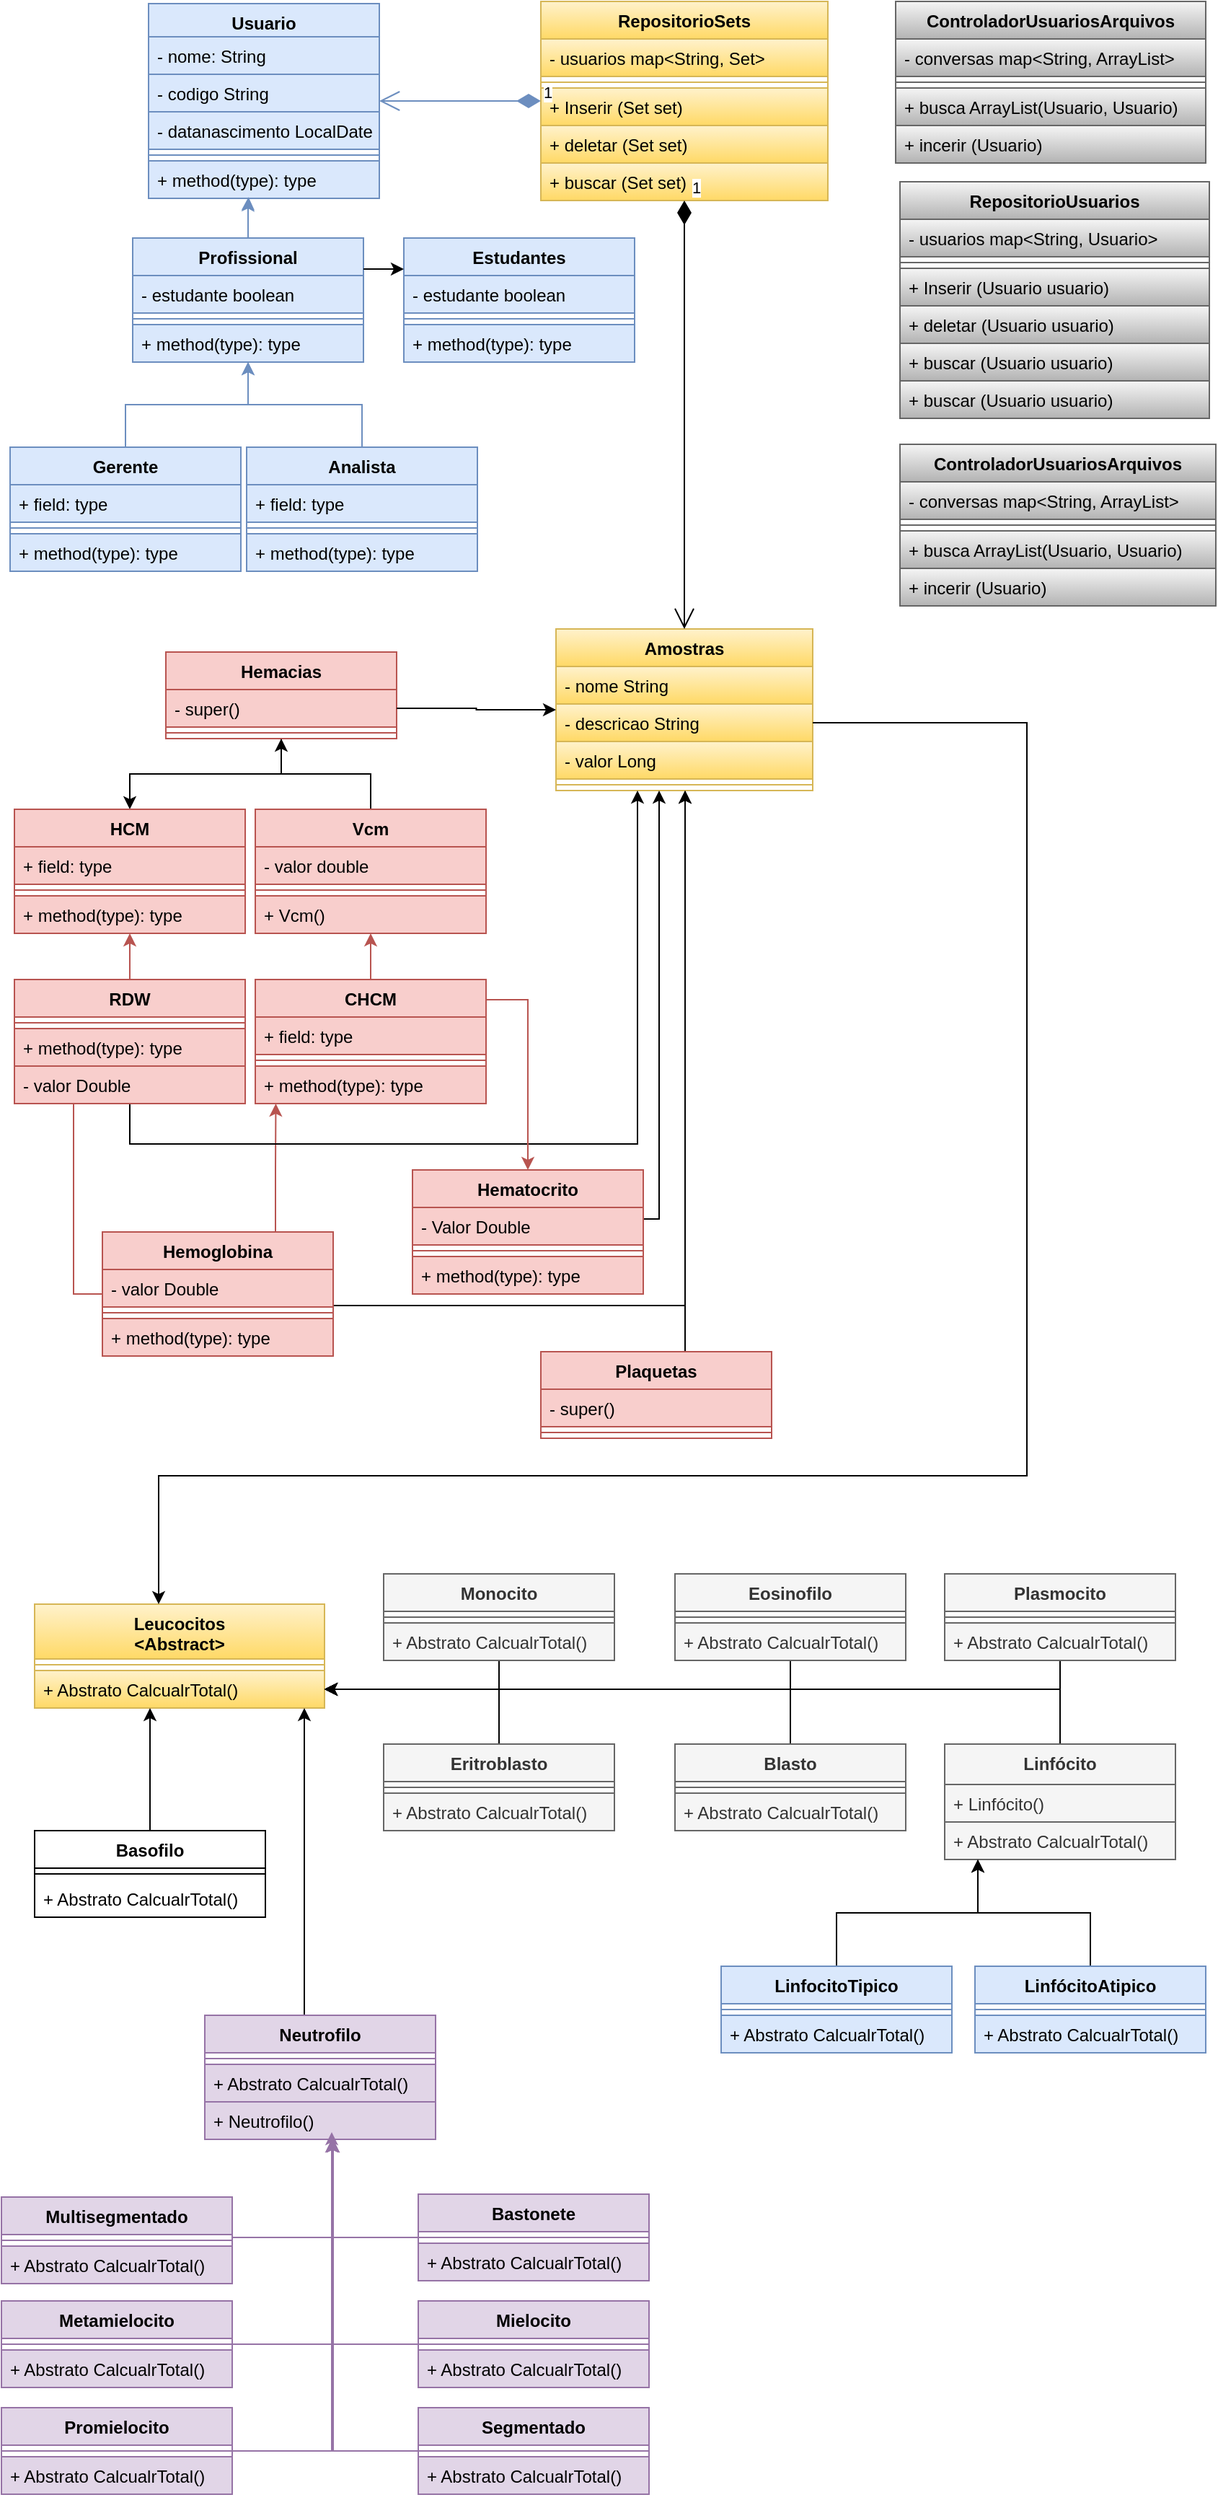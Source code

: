 <mxfile version="17.4.5" type="device"><diagram name="Page-1" id="c4acf3e9-155e-7222-9cf6-157b1a14988f"><mxGraphModel dx="1953" dy="616" grid="0" gridSize="10" guides="1" tooltips="1" connect="1" arrows="1" fold="1" page="1" pageScale="1" pageWidth="850" pageHeight="1100" background="none" math="0" shadow="0"><root><mxCell id="0"/><mxCell id="1" parent="0"/><mxCell id="GIiCDXgsUAsSO3MfC4Dt-1" value="Usuario" style="swimlane;fontStyle=1;align=center;verticalAlign=top;childLayout=stackLayout;horizontal=1;startSize=23;horizontalStack=0;resizeParent=1;resizeParentMax=0;resizeLast=0;collapsible=1;marginBottom=0;fillColor=#dae8fc;strokeColor=#6c8ebf;" parent="1" vertex="1"><mxGeometry x="-743" y="13.5" width="160" height="135" as="geometry"><mxRectangle x="50" y="507" width="80" height="26" as="alternateBounds"/></mxGeometry></mxCell><mxCell id="GIiCDXgsUAsSO3MfC4Dt-2" value="- nome: String" style="text;align=left;verticalAlign=top;spacingLeft=4;spacingRight=4;overflow=hidden;rotatable=0;points=[[0,0.5],[1,0.5]];portConstraint=eastwest;fillColor=#dae8fc;shadow=0;strokeColor=#6c8ebf;" parent="GIiCDXgsUAsSO3MfC4Dt-1" vertex="1"><mxGeometry y="23" width="160" height="26" as="geometry"/></mxCell><mxCell id="GIiCDXgsUAsSO3MfC4Dt-6" value="- codigo String" style="text;strokeColor=#6c8ebf;fillColor=#dae8fc;align=left;verticalAlign=top;spacingLeft=4;spacingRight=4;overflow=hidden;rotatable=0;points=[[0,0.5],[1,0.5]];portConstraint=eastwest;" parent="GIiCDXgsUAsSO3MfC4Dt-1" vertex="1"><mxGeometry y="49" width="160" height="26" as="geometry"/></mxCell><mxCell id="GIiCDXgsUAsSO3MfC4Dt-7" value="- datanascimento LocalDate" style="text;strokeColor=#6c8ebf;fillColor=#dae8fc;align=left;verticalAlign=top;spacingLeft=4;spacingRight=4;overflow=hidden;rotatable=0;points=[[0,0.5],[1,0.5]];portConstraint=eastwest;" parent="GIiCDXgsUAsSO3MfC4Dt-1" vertex="1"><mxGeometry y="75" width="160" height="26" as="geometry"/></mxCell><mxCell id="GIiCDXgsUAsSO3MfC4Dt-3" value="" style="line;strokeWidth=1;fillColor=#dae8fc;align=left;verticalAlign=middle;spacingTop=-1;spacingLeft=3;spacingRight=3;rotatable=0;labelPosition=right;points=[];portConstraint=eastwest;strokeColor=#6c8ebf;" parent="GIiCDXgsUAsSO3MfC4Dt-1" vertex="1"><mxGeometry y="101" width="160" height="8" as="geometry"/></mxCell><mxCell id="GIiCDXgsUAsSO3MfC4Dt-4" value="+ method(type): type" style="text;strokeColor=#6c8ebf;fillColor=#dae8fc;align=left;verticalAlign=top;spacingLeft=4;spacingRight=4;overflow=hidden;rotatable=0;points=[[0,0.5],[1,0.5]];portConstraint=eastwest;" parent="GIiCDXgsUAsSO3MfC4Dt-1" vertex="1"><mxGeometry y="109" width="160" height="26" as="geometry"/></mxCell><mxCell id="GIiCDXgsUAsSO3MfC4Dt-22" style="edgeStyle=orthogonalEdgeStyle;rounded=0;orthogonalLoop=1;jettySize=auto;html=1;entryX=0.433;entryY=1.004;entryDx=0;entryDy=0;entryPerimeter=0;startArrow=none;fillColor=#dae8fc;strokeColor=#6c8ebf;" parent="1" source="GIiCDXgsUAsSO3MfC4Dt-17" target="GIiCDXgsUAsSO3MfC4Dt-4" edge="1"><mxGeometry relative="1" as="geometry"/></mxCell><mxCell id="GIiCDXgsUAsSO3MfC4Dt-12" value="Estudantes" style="swimlane;fontStyle=1;align=center;verticalAlign=top;childLayout=stackLayout;horizontal=1;startSize=26;horizontalStack=0;resizeParent=1;resizeParentMax=0;resizeLast=0;collapsible=1;marginBottom=0;shadow=0;fillColor=#dae8fc;strokeColor=#6c8ebf;" parent="1" vertex="1"><mxGeometry x="-566" y="176" width="160" height="86" as="geometry"/></mxCell><mxCell id="GIiCDXgsUAsSO3MfC4Dt-13" value="- estudante boolean" style="text;strokeColor=#6c8ebf;fillColor=#dae8fc;align=left;verticalAlign=top;spacingLeft=4;spacingRight=4;overflow=hidden;rotatable=0;points=[[0,0.5],[1,0.5]];portConstraint=eastwest;shadow=0;" parent="GIiCDXgsUAsSO3MfC4Dt-12" vertex="1"><mxGeometry y="26" width="160" height="26" as="geometry"/></mxCell><mxCell id="GIiCDXgsUAsSO3MfC4Dt-14" value="" style="line;strokeWidth=1;fillColor=#dae8fc;align=left;verticalAlign=middle;spacingTop=-1;spacingLeft=3;spacingRight=3;rotatable=0;labelPosition=right;points=[];portConstraint=eastwest;shadow=0;strokeColor=#6c8ebf;" parent="GIiCDXgsUAsSO3MfC4Dt-12" vertex="1"><mxGeometry y="52" width="160" height="8" as="geometry"/></mxCell><mxCell id="GIiCDXgsUAsSO3MfC4Dt-15" value="+ method(type): type" style="text;strokeColor=#6c8ebf;fillColor=#dae8fc;align=left;verticalAlign=top;spacingLeft=4;spacingRight=4;overflow=hidden;rotatable=0;points=[[0,0.5],[1,0.5]];portConstraint=eastwest;shadow=0;" parent="GIiCDXgsUAsSO3MfC4Dt-12" vertex="1"><mxGeometry y="60" width="160" height="26" as="geometry"/></mxCell><mxCell id="GIiCDXgsUAsSO3MfC4Dt-21" style="edgeStyle=orthogonalEdgeStyle;rounded=0;orthogonalLoop=1;jettySize=auto;html=1;entryX=0.433;entryY=0.967;entryDx=0;entryDy=0;entryPerimeter=0;fillColor=#dae8fc;strokeColor=#6c8ebf;" parent="1" source="GIiCDXgsUAsSO3MfC4Dt-17" target="GIiCDXgsUAsSO3MfC4Dt-4" edge="1"><mxGeometry relative="1" as="geometry"/></mxCell><mxCell id="GIiCDXgsUAsSO3MfC4Dt-23" value="Amostras&#10;" style="swimlane;fontStyle=1;align=center;verticalAlign=top;childLayout=stackLayout;horizontal=1;startSize=26;horizontalStack=0;resizeParent=1;resizeParentMax=0;resizeLast=0;collapsible=1;marginBottom=0;shadow=0;fillColor=#fff2cc;gradientColor=#ffd966;strokeColor=#d6b656;" parent="1" vertex="1"><mxGeometry x="-460.5" y="447" width="178" height="112" as="geometry"/></mxCell><mxCell id="GIiCDXgsUAsSO3MfC4Dt-24" value="- nome String&#10;" style="text;strokeColor=#d6b656;fillColor=#fff2cc;align=left;verticalAlign=top;spacingLeft=4;spacingRight=4;overflow=hidden;rotatable=0;points=[[0,0.5],[1,0.5]];portConstraint=eastwest;shadow=0;gradientColor=#ffd966;" parent="GIiCDXgsUAsSO3MfC4Dt-23" vertex="1"><mxGeometry y="26" width="178" height="26" as="geometry"/></mxCell><mxCell id="GIiCDXgsUAsSO3MfC4Dt-28" value="- descricao String&#10;" style="text;strokeColor=#d6b656;fillColor=#fff2cc;align=left;verticalAlign=top;spacingLeft=4;spacingRight=4;overflow=hidden;rotatable=0;points=[[0,0.5],[1,0.5]];portConstraint=eastwest;shadow=0;gradientColor=#ffd966;" parent="GIiCDXgsUAsSO3MfC4Dt-23" vertex="1"><mxGeometry y="52" width="178" height="26" as="geometry"/></mxCell><mxCell id="GIiCDXgsUAsSO3MfC4Dt-27" value="- valor Long&#10;" style="text;strokeColor=#d6b656;fillColor=#fff2cc;align=left;verticalAlign=top;spacingLeft=4;spacingRight=4;overflow=hidden;rotatable=0;points=[[0,0.5],[1,0.5]];portConstraint=eastwest;shadow=0;gradientColor=#ffd966;" parent="GIiCDXgsUAsSO3MfC4Dt-23" vertex="1"><mxGeometry y="78" width="178" height="26" as="geometry"/></mxCell><mxCell id="GIiCDXgsUAsSO3MfC4Dt-25" value="" style="line;strokeWidth=1;fillColor=#fff2cc;align=left;verticalAlign=middle;spacingTop=-1;spacingLeft=3;spacingRight=3;rotatable=0;labelPosition=right;points=[];portConstraint=eastwest;shadow=0;gradientColor=#ffd966;strokeColor=#d6b656;" parent="GIiCDXgsUAsSO3MfC4Dt-23" vertex="1"><mxGeometry y="104" width="178" height="8" as="geometry"/></mxCell><mxCell id="GIiCDXgsUAsSO3MfC4Dt-99" style="edgeStyle=orthogonalEdgeStyle;rounded=0;orthogonalLoop=1;jettySize=auto;html=1;" parent="1" source="GIiCDXgsUAsSO3MfC4Dt-29" target="GIiCDXgsUAsSO3MfC4Dt-23" edge="1"><mxGeometry relative="1" as="geometry"><Array as="points"><mxPoint x="-371" y="752"/><mxPoint x="-371" y="752"/></Array></mxGeometry></mxCell><mxCell id="GIiCDXgsUAsSO3MfC4Dt-29" value="Plaquetas" style="swimlane;fontStyle=1;align=center;verticalAlign=top;childLayout=stackLayout;horizontal=1;startSize=26;horizontalStack=0;resizeParent=1;resizeParentMax=0;resizeLast=0;collapsible=1;marginBottom=0;shadow=0;fillColor=#f8cecc;strokeColor=#b85450;" parent="1" vertex="1"><mxGeometry x="-471" y="948" width="160" height="60" as="geometry"/></mxCell><mxCell id="GIiCDXgsUAsSO3MfC4Dt-30" value="- super()" style="text;strokeColor=#b85450;fillColor=#f8cecc;align=left;verticalAlign=top;spacingLeft=4;spacingRight=4;overflow=hidden;rotatable=0;points=[[0,0.5],[1,0.5]];portConstraint=eastwest;shadow=0;" parent="GIiCDXgsUAsSO3MfC4Dt-29" vertex="1"><mxGeometry y="26" width="160" height="26" as="geometry"/></mxCell><mxCell id="GIiCDXgsUAsSO3MfC4Dt-31" value="" style="line;strokeWidth=1;fillColor=#f8cecc;align=left;verticalAlign=middle;spacingTop=-1;spacingLeft=3;spacingRight=3;rotatable=0;labelPosition=right;points=[];portConstraint=eastwest;shadow=0;strokeColor=#b85450;" parent="GIiCDXgsUAsSO3MfC4Dt-29" vertex="1"><mxGeometry y="52" width="160" height="8" as="geometry"/></mxCell><mxCell id="GIiCDXgsUAsSO3MfC4Dt-34" value="Leucocitos&#10;&lt;Abstract&gt;" style="swimlane;fontStyle=1;align=center;verticalAlign=top;childLayout=stackLayout;horizontal=1;startSize=38;horizontalStack=0;resizeParent=1;resizeParentMax=0;resizeLast=0;collapsible=1;marginBottom=0;shadow=0;fillColor=#fff2cc;gradientColor=#ffd966;strokeColor=#d6b656;" parent="1" vertex="1"><mxGeometry x="-822" y="1123" width="201" height="72" as="geometry"/></mxCell><mxCell id="GIiCDXgsUAsSO3MfC4Dt-36" value="" style="line;strokeWidth=1;fillColor=#fff2cc;align=left;verticalAlign=middle;spacingTop=-1;spacingLeft=3;spacingRight=3;rotatable=0;labelPosition=right;points=[];portConstraint=eastwest;shadow=0;gradientColor=#ffd966;strokeColor=#d6b656;" parent="GIiCDXgsUAsSO3MfC4Dt-34" vertex="1"><mxGeometry y="38" width="201" height="8" as="geometry"/></mxCell><mxCell id="GIiCDXgsUAsSO3MfC4Dt-37" value="+ Abstrato CalcualrTotal()" style="text;strokeColor=#d6b656;fillColor=#fff2cc;align=left;verticalAlign=top;spacingLeft=4;spacingRight=4;overflow=hidden;rotatable=0;points=[[0,0.5],[1,0.5]];portConstraint=eastwest;shadow=0;gradientColor=#ffd966;" parent="GIiCDXgsUAsSO3MfC4Dt-34" vertex="1"><mxGeometry y="46" width="201" height="26" as="geometry"/></mxCell><mxCell id="x9St0EuGBLBd9zhGTbwU-5" style="edgeStyle=orthogonalEdgeStyle;rounded=0;orthogonalLoop=1;jettySize=auto;html=1;" edge="1" parent="1" source="GIiCDXgsUAsSO3MfC4Dt-40" target="wb7fAY1XNCPEgNLphyo4-82"><mxGeometry relative="1" as="geometry"/></mxCell><mxCell id="GIiCDXgsUAsSO3MfC4Dt-40" value="Hemacias" style="swimlane;fontStyle=1;align=center;verticalAlign=top;childLayout=stackLayout;horizontal=1;startSize=26;horizontalStack=0;resizeParent=1;resizeParentMax=0;resizeLast=0;collapsible=1;marginBottom=0;shadow=0;fillColor=#f8cecc;strokeColor=#b85450;" parent="1" vertex="1"><mxGeometry x="-731" y="463" width="160" height="60" as="geometry"/></mxCell><mxCell id="GIiCDXgsUAsSO3MfC4Dt-41" value="- super()" style="text;strokeColor=#b85450;fillColor=#f8cecc;align=left;verticalAlign=top;spacingLeft=4;spacingRight=4;overflow=hidden;rotatable=0;points=[[0,0.5],[1,0.5]];portConstraint=eastwest;shadow=0;" parent="GIiCDXgsUAsSO3MfC4Dt-40" vertex="1"><mxGeometry y="26" width="160" height="26" as="geometry"/></mxCell><mxCell id="GIiCDXgsUAsSO3MfC4Dt-42" value="" style="line;strokeWidth=1;fillColor=#f8cecc;align=left;verticalAlign=middle;spacingTop=-1;spacingLeft=3;spacingRight=3;rotatable=0;labelPosition=right;points=[];portConstraint=eastwest;shadow=0;strokeColor=#b85450;" parent="GIiCDXgsUAsSO3MfC4Dt-40" vertex="1"><mxGeometry y="52" width="160" height="8" as="geometry"/></mxCell><mxCell id="GIiCDXgsUAsSO3MfC4Dt-49" style="edgeStyle=orthogonalEdgeStyle;rounded=0;orthogonalLoop=1;jettySize=auto;html=1;" parent="1" source="GIiCDXgsUAsSO3MfC4Dt-45" target="GIiCDXgsUAsSO3MfC4Dt-37" edge="1"><mxGeometry relative="1" as="geometry"/></mxCell><mxCell id="GIiCDXgsUAsSO3MfC4Dt-45" value="Eosinofilo" style="swimlane;fontStyle=1;align=center;verticalAlign=top;childLayout=stackLayout;horizontal=1;startSize=26;horizontalStack=0;resizeParent=1;resizeParentMax=0;resizeLast=0;collapsible=1;marginBottom=0;shadow=0;fillColor=#f5f5f5;strokeColor=#666666;fontColor=#333333;" parent="1" vertex="1"><mxGeometry x="-378" y="1102" width="160" height="60" as="geometry"/></mxCell><mxCell id="GIiCDXgsUAsSO3MfC4Dt-47" value="" style="line;strokeWidth=1;fillColor=#f5f5f5;align=left;verticalAlign=middle;spacingTop=-1;spacingLeft=3;spacingRight=3;rotatable=0;labelPosition=right;points=[];portConstraint=eastwest;shadow=0;strokeColor=#666666;fontColor=#333333;" parent="GIiCDXgsUAsSO3MfC4Dt-45" vertex="1"><mxGeometry y="26" width="160" height="8" as="geometry"/></mxCell><mxCell id="GIiCDXgsUAsSO3MfC4Dt-48" value="+ Abstrato CalcualrTotal()" style="text;strokeColor=#666666;fillColor=#f5f5f5;align=left;verticalAlign=top;spacingLeft=4;spacingRight=4;overflow=hidden;rotatable=0;points=[[0,0.5],[1,0.5]];portConstraint=eastwest;shadow=0;fontColor=#333333;" parent="GIiCDXgsUAsSO3MfC4Dt-45" vertex="1"><mxGeometry y="34" width="160" height="26" as="geometry"/></mxCell><mxCell id="GIiCDXgsUAsSO3MfC4Dt-54" style="edgeStyle=orthogonalEdgeStyle;rounded=0;orthogonalLoop=1;jettySize=auto;html=1;" parent="1" source="GIiCDXgsUAsSO3MfC4Dt-50" target="GIiCDXgsUAsSO3MfC4Dt-37" edge="1"><mxGeometry relative="1" as="geometry"/></mxCell><mxCell id="GIiCDXgsUAsSO3MfC4Dt-50" value="Plasmocito" style="swimlane;fontStyle=1;align=center;verticalAlign=top;childLayout=stackLayout;horizontal=1;startSize=26;horizontalStack=0;resizeParent=1;resizeParentMax=0;resizeLast=0;collapsible=1;marginBottom=0;shadow=0;fillColor=#f5f5f5;strokeColor=#666666;fontColor=#333333;" parent="1" vertex="1"><mxGeometry x="-191" y="1102" width="160" height="60" as="geometry"/></mxCell><mxCell id="GIiCDXgsUAsSO3MfC4Dt-51" value="" style="line;strokeWidth=1;fillColor=#f5f5f5;align=left;verticalAlign=middle;spacingTop=-1;spacingLeft=3;spacingRight=3;rotatable=0;labelPosition=right;points=[];portConstraint=eastwest;shadow=0;strokeColor=#666666;fontColor=#333333;" parent="GIiCDXgsUAsSO3MfC4Dt-50" vertex="1"><mxGeometry y="26" width="160" height="8" as="geometry"/></mxCell><mxCell id="GIiCDXgsUAsSO3MfC4Dt-52" value="+ Abstrato CalcualrTotal()" style="text;strokeColor=#666666;fillColor=#f5f5f5;align=left;verticalAlign=top;spacingLeft=4;spacingRight=4;overflow=hidden;rotatable=0;points=[[0,0.5],[1,0.5]];portConstraint=eastwest;shadow=0;fontColor=#333333;" parent="GIiCDXgsUAsSO3MfC4Dt-50" vertex="1"><mxGeometry y="34" width="160" height="26" as="geometry"/></mxCell><mxCell id="GIiCDXgsUAsSO3MfC4Dt-103" style="edgeStyle=orthogonalEdgeStyle;rounded=0;orthogonalLoop=1;jettySize=auto;html=1;entryX=1;entryY=0.5;entryDx=0;entryDy=0;" parent="1" source="GIiCDXgsUAsSO3MfC4Dt-55" target="GIiCDXgsUAsSO3MfC4Dt-37" edge="1"><mxGeometry relative="1" as="geometry"/></mxCell><mxCell id="GIiCDXgsUAsSO3MfC4Dt-55" value="Eritroblasto" style="swimlane;fontStyle=1;align=center;verticalAlign=top;childLayout=stackLayout;horizontal=1;startSize=26;horizontalStack=0;resizeParent=1;resizeParentMax=0;resizeLast=0;collapsible=1;marginBottom=0;shadow=0;fillColor=#f5f5f5;strokeColor=#666666;fontColor=#333333;" parent="1" vertex="1"><mxGeometry x="-580" y="1220" width="160" height="60" as="geometry"/></mxCell><mxCell id="GIiCDXgsUAsSO3MfC4Dt-56" value="" style="line;strokeWidth=1;fillColor=#f5f5f5;align=left;verticalAlign=middle;spacingTop=-1;spacingLeft=3;spacingRight=3;rotatable=0;labelPosition=right;points=[];portConstraint=eastwest;shadow=0;strokeColor=#666666;fontColor=#333333;" parent="GIiCDXgsUAsSO3MfC4Dt-55" vertex="1"><mxGeometry y="26" width="160" height="8" as="geometry"/></mxCell><mxCell id="GIiCDXgsUAsSO3MfC4Dt-57" value="+ Abstrato CalcualrTotal()" style="text;strokeColor=#666666;fillColor=#f5f5f5;align=left;verticalAlign=top;spacingLeft=4;spacingRight=4;overflow=hidden;rotatable=0;points=[[0,0.5],[1,0.5]];portConstraint=eastwest;shadow=0;fontColor=#333333;" parent="GIiCDXgsUAsSO3MfC4Dt-55" vertex="1"><mxGeometry y="34" width="160" height="26" as="geometry"/></mxCell><mxCell id="GIiCDXgsUAsSO3MfC4Dt-106" style="edgeStyle=orthogonalEdgeStyle;rounded=0;orthogonalLoop=1;jettySize=auto;html=1;" parent="1" source="GIiCDXgsUAsSO3MfC4Dt-59" target="GIiCDXgsUAsSO3MfC4Dt-34" edge="1"><mxGeometry relative="1" as="geometry"><Array as="points"><mxPoint x="-742" y="1262"/><mxPoint x="-742" y="1262"/></Array></mxGeometry></mxCell><mxCell id="GIiCDXgsUAsSO3MfC4Dt-59" value="Basofilo" style="swimlane;fontStyle=1;align=center;verticalAlign=top;childLayout=stackLayout;horizontal=1;startSize=26;horizontalStack=0;resizeParent=1;resizeParentMax=0;resizeLast=0;collapsible=1;marginBottom=0;shadow=0;fillColor=none;" parent="1" vertex="1"><mxGeometry x="-822" y="1280" width="160" height="60" as="geometry"/></mxCell><mxCell id="GIiCDXgsUAsSO3MfC4Dt-60" value="" style="line;strokeWidth=1;fillColor=none;align=left;verticalAlign=middle;spacingTop=-1;spacingLeft=3;spacingRight=3;rotatable=0;labelPosition=right;points=[];portConstraint=eastwest;shadow=0;" parent="GIiCDXgsUAsSO3MfC4Dt-59" vertex="1"><mxGeometry y="26" width="160" height="8" as="geometry"/></mxCell><mxCell id="GIiCDXgsUAsSO3MfC4Dt-61" value="+ Abstrato CalcualrTotal()" style="text;strokeColor=none;fillColor=none;align=left;verticalAlign=top;spacingLeft=4;spacingRight=4;overflow=hidden;rotatable=0;points=[[0,0.5],[1,0.5]];portConstraint=eastwest;shadow=0;" parent="GIiCDXgsUAsSO3MfC4Dt-59" vertex="1"><mxGeometry y="34" width="160" height="26" as="geometry"/></mxCell><mxCell id="GIiCDXgsUAsSO3MfC4Dt-66" style="edgeStyle=orthogonalEdgeStyle;rounded=0;orthogonalLoop=1;jettySize=auto;html=1;" parent="1" source="GIiCDXgsUAsSO3MfC4Dt-63" target="GIiCDXgsUAsSO3MfC4Dt-37" edge="1"><mxGeometry relative="1" as="geometry"/></mxCell><mxCell id="GIiCDXgsUAsSO3MfC4Dt-63" value="Monocito" style="swimlane;fontStyle=1;align=center;verticalAlign=top;childLayout=stackLayout;horizontal=1;startSize=26;horizontalStack=0;resizeParent=1;resizeParentMax=0;resizeLast=0;collapsible=1;marginBottom=0;shadow=0;fillColor=#f5f5f5;strokeColor=#666666;fontColor=#333333;" parent="1" vertex="1"><mxGeometry x="-580" y="1102" width="160" height="60" as="geometry"/></mxCell><mxCell id="GIiCDXgsUAsSO3MfC4Dt-64" value="" style="line;strokeWidth=1;fillColor=#f5f5f5;align=left;verticalAlign=middle;spacingTop=-1;spacingLeft=3;spacingRight=3;rotatable=0;labelPosition=right;points=[];portConstraint=eastwest;shadow=0;strokeColor=#666666;fontColor=#333333;" parent="GIiCDXgsUAsSO3MfC4Dt-63" vertex="1"><mxGeometry y="26" width="160" height="8" as="geometry"/></mxCell><mxCell id="GIiCDXgsUAsSO3MfC4Dt-65" value="+ Abstrato CalcualrTotal()" style="text;strokeColor=#666666;fillColor=#f5f5f5;align=left;verticalAlign=top;spacingLeft=4;spacingRight=4;overflow=hidden;rotatable=0;points=[[0,0.5],[1,0.5]];portConstraint=eastwest;shadow=0;fontColor=#333333;" parent="GIiCDXgsUAsSO3MfC4Dt-63" vertex="1"><mxGeometry y="34" width="160" height="26" as="geometry"/></mxCell><mxCell id="GIiCDXgsUAsSO3MfC4Dt-70" style="edgeStyle=orthogonalEdgeStyle;rounded=0;orthogonalLoop=1;jettySize=auto;html=1;" parent="1" source="GIiCDXgsUAsSO3MfC4Dt-67" target="GIiCDXgsUAsSO3MfC4Dt-37" edge="1"><mxGeometry relative="1" as="geometry"/></mxCell><mxCell id="GIiCDXgsUAsSO3MfC4Dt-67" value="Linfócito" style="swimlane;fontStyle=1;align=center;verticalAlign=top;childLayout=stackLayout;horizontal=1;startSize=28;horizontalStack=0;resizeParent=1;resizeParentMax=0;resizeLast=0;collapsible=1;marginBottom=0;shadow=0;fillColor=#f5f5f5;strokeColor=#666666;fontColor=#333333;" parent="1" vertex="1"><mxGeometry x="-191" y="1220" width="160" height="80" as="geometry"/></mxCell><mxCell id="wb7fAY1XNCPEgNLphyo4-35" value="+ Linfócito()" style="text;strokeColor=#666666;fillColor=#f5f5f5;align=left;verticalAlign=top;spacingLeft=4;spacingRight=4;overflow=hidden;rotatable=0;points=[[0,0.5],[1,0.5]];portConstraint=eastwest;shadow=0;fontColor=#333333;" parent="GIiCDXgsUAsSO3MfC4Dt-67" vertex="1"><mxGeometry y="28" width="160" height="26" as="geometry"/></mxCell><mxCell id="GIiCDXgsUAsSO3MfC4Dt-69" value="+ Abstrato CalcualrTotal()" style="text;strokeColor=#666666;fillColor=#f5f5f5;align=left;verticalAlign=top;spacingLeft=4;spacingRight=4;overflow=hidden;rotatable=0;points=[[0,0.5],[1,0.5]];portConstraint=eastwest;shadow=0;fontColor=#333333;" parent="GIiCDXgsUAsSO3MfC4Dt-67" vertex="1"><mxGeometry y="54" width="160" height="26" as="geometry"/></mxCell><mxCell id="GIiCDXgsUAsSO3MfC4Dt-105" style="edgeStyle=orthogonalEdgeStyle;rounded=0;orthogonalLoop=1;jettySize=auto;html=1;" parent="1" source="GIiCDXgsUAsSO3MfC4Dt-71" target="GIiCDXgsUAsSO3MfC4Dt-34" edge="1"><mxGeometry relative="1" as="geometry"><Array as="points"><mxPoint x="-635" y="1305"/><mxPoint x="-635" y="1305"/></Array></mxGeometry></mxCell><mxCell id="GIiCDXgsUAsSO3MfC4Dt-71" value="Neutrofilo" style="swimlane;fontStyle=1;align=center;verticalAlign=top;childLayout=stackLayout;horizontal=1;startSize=26;horizontalStack=0;resizeParent=1;resizeParentMax=0;resizeLast=0;collapsible=1;marginBottom=0;shadow=0;fillColor=#e1d5e7;strokeColor=#9673a6;" parent="1" vertex="1"><mxGeometry x="-704" y="1408" width="160" height="86" as="geometry"/></mxCell><mxCell id="GIiCDXgsUAsSO3MfC4Dt-72" value="" style="line;strokeWidth=1;fillColor=#e1d5e7;align=left;verticalAlign=middle;spacingTop=-1;spacingLeft=3;spacingRight=3;rotatable=0;labelPosition=right;points=[];portConstraint=eastwest;shadow=0;strokeColor=#9673a6;" parent="GIiCDXgsUAsSO3MfC4Dt-71" vertex="1"><mxGeometry y="26" width="160" height="8" as="geometry"/></mxCell><mxCell id="GIiCDXgsUAsSO3MfC4Dt-73" value="+ Abstrato CalcualrTotal()" style="text;strokeColor=#9673a6;fillColor=#e1d5e7;align=left;verticalAlign=top;spacingLeft=4;spacingRight=4;overflow=hidden;rotatable=0;points=[[0,0.5],[1,0.5]];portConstraint=eastwest;shadow=0;" parent="GIiCDXgsUAsSO3MfC4Dt-71" vertex="1"><mxGeometry y="34" width="160" height="26" as="geometry"/></mxCell><mxCell id="wb7fAY1XNCPEgNLphyo4-52" value="+ Neutrofilo()" style="text;strokeColor=#9673a6;fillColor=#e1d5e7;align=left;verticalAlign=top;spacingLeft=4;spacingRight=4;overflow=hidden;rotatable=0;points=[[0,0.5],[1,0.5]];portConstraint=eastwest;shadow=0;" parent="GIiCDXgsUAsSO3MfC4Dt-71" vertex="1"><mxGeometry y="60" width="160" height="26" as="geometry"/></mxCell><mxCell id="GIiCDXgsUAsSO3MfC4Dt-78" style="edgeStyle=orthogonalEdgeStyle;rounded=0;orthogonalLoop=1;jettySize=auto;html=1;" parent="1" source="GIiCDXgsUAsSO3MfC4Dt-75" target="GIiCDXgsUAsSO3MfC4Dt-37" edge="1"><mxGeometry relative="1" as="geometry"/></mxCell><mxCell id="GIiCDXgsUAsSO3MfC4Dt-75" value="Blasto" style="swimlane;fontStyle=1;align=center;verticalAlign=top;childLayout=stackLayout;horizontal=1;startSize=26;horizontalStack=0;resizeParent=1;resizeParentMax=0;resizeLast=0;collapsible=1;marginBottom=0;shadow=0;fillColor=#f5f5f5;strokeColor=#666666;fontColor=#333333;" parent="1" vertex="1"><mxGeometry x="-378" y="1220" width="160" height="60" as="geometry"/></mxCell><mxCell id="GIiCDXgsUAsSO3MfC4Dt-76" value="" style="line;strokeWidth=1;fillColor=#f5f5f5;align=left;verticalAlign=middle;spacingTop=-1;spacingLeft=3;spacingRight=3;rotatable=0;labelPosition=right;points=[];portConstraint=eastwest;shadow=0;strokeColor=#666666;fontColor=#333333;" parent="GIiCDXgsUAsSO3MfC4Dt-75" vertex="1"><mxGeometry y="26" width="160" height="8" as="geometry"/></mxCell><mxCell id="GIiCDXgsUAsSO3MfC4Dt-77" value="+ Abstrato CalcualrTotal()" style="text;strokeColor=#666666;fillColor=#f5f5f5;align=left;verticalAlign=top;spacingLeft=4;spacingRight=4;overflow=hidden;rotatable=0;points=[[0,0.5],[1,0.5]];portConstraint=eastwest;shadow=0;fontColor=#333333;" parent="GIiCDXgsUAsSO3MfC4Dt-75" vertex="1"><mxGeometry y="34" width="160" height="26" as="geometry"/></mxCell><mxCell id="GIiCDXgsUAsSO3MfC4Dt-82" value="RepositorioUsuarios" style="swimlane;fontStyle=1;align=center;verticalAlign=top;childLayout=stackLayout;horizontal=1;startSize=26;horizontalStack=0;resizeParent=1;resizeParentMax=0;resizeLast=0;collapsible=1;marginBottom=0;shadow=0;fillColor=#f5f5f5;gradientColor=#b3b3b3;strokeColor=#666666;" parent="1" vertex="1"><mxGeometry x="-222" y="137" width="214.5" height="164" as="geometry"/></mxCell><mxCell id="GIiCDXgsUAsSO3MfC4Dt-83" value="- usuarios map&lt;String, Usuario&gt;" style="text;strokeColor=#666666;fillColor=#f5f5f5;align=left;verticalAlign=top;spacingLeft=4;spacingRight=4;overflow=hidden;rotatable=0;points=[[0,0.5],[1,0.5]];portConstraint=eastwest;shadow=0;gradientColor=#b3b3b3;" parent="GIiCDXgsUAsSO3MfC4Dt-82" vertex="1"><mxGeometry y="26" width="214.5" height="26" as="geometry"/></mxCell><mxCell id="GIiCDXgsUAsSO3MfC4Dt-84" value="" style="line;strokeWidth=1;fillColor=#f5f5f5;align=left;verticalAlign=middle;spacingTop=-1;spacingLeft=3;spacingRight=3;rotatable=0;labelPosition=right;points=[];portConstraint=eastwest;shadow=0;gradientColor=#b3b3b3;strokeColor=#666666;" parent="GIiCDXgsUAsSO3MfC4Dt-82" vertex="1"><mxGeometry y="52" width="214.5" height="8" as="geometry"/></mxCell><mxCell id="GIiCDXgsUAsSO3MfC4Dt-85" value="+ Inserir (Usuario usuario)" style="text;strokeColor=#666666;fillColor=#f5f5f5;align=left;verticalAlign=top;spacingLeft=4;spacingRight=4;overflow=hidden;rotatable=0;points=[[0,0.5],[1,0.5]];portConstraint=eastwest;shadow=0;gradientColor=#b3b3b3;" parent="GIiCDXgsUAsSO3MfC4Dt-82" vertex="1"><mxGeometry y="60" width="214.5" height="26" as="geometry"/></mxCell><mxCell id="GIiCDXgsUAsSO3MfC4Dt-86" value="+ deletar (Usuario usuario)" style="text;strokeColor=#666666;fillColor=#f5f5f5;align=left;verticalAlign=top;spacingLeft=4;spacingRight=4;overflow=hidden;rotatable=0;points=[[0,0.5],[1,0.5]];portConstraint=eastwest;shadow=0;gradientColor=#b3b3b3;" parent="GIiCDXgsUAsSO3MfC4Dt-82" vertex="1"><mxGeometry y="86" width="214.5" height="26" as="geometry"/></mxCell><mxCell id="GIiCDXgsUAsSO3MfC4Dt-87" value="+ buscar (Usuario usuario)" style="text;strokeColor=#666666;fillColor=#f5f5f5;align=left;verticalAlign=top;spacingLeft=4;spacingRight=4;overflow=hidden;rotatable=0;points=[[0,0.5],[1,0.5]];portConstraint=eastwest;shadow=0;gradientColor=#b3b3b3;" parent="GIiCDXgsUAsSO3MfC4Dt-82" vertex="1"><mxGeometry y="112" width="214.5" height="26" as="geometry"/></mxCell><mxCell id="GIiCDXgsUAsSO3MfC4Dt-88" value="+ buscar (Usuario usuario)" style="text;strokeColor=#666666;fillColor=#f5f5f5;align=left;verticalAlign=top;spacingLeft=4;spacingRight=4;overflow=hidden;rotatable=0;points=[[0,0.5],[1,0.5]];portConstraint=eastwest;shadow=0;gradientColor=#b3b3b3;" parent="GIiCDXgsUAsSO3MfC4Dt-82" vertex="1"><mxGeometry y="138" width="214.5" height="26" as="geometry"/></mxCell><mxCell id="GIiCDXgsUAsSO3MfC4Dt-94" value="ControladorUsuariosArquivos&#10;" style="swimlane;fontStyle=1;align=center;verticalAlign=top;childLayout=stackLayout;horizontal=1;startSize=26;horizontalStack=0;resizeParent=1;resizeParentMax=0;resizeLast=0;collapsible=1;marginBottom=0;shadow=0;fillColor=#f5f5f5;gradientColor=#b3b3b3;strokeColor=#666666;" parent="1" vertex="1"><mxGeometry x="-222" y="319" width="219" height="112" as="geometry"/></mxCell><mxCell id="GIiCDXgsUAsSO3MfC4Dt-95" value="- conversas map&lt;String, ArrayList&gt;" style="text;strokeColor=#666666;fillColor=#f5f5f5;align=left;verticalAlign=top;spacingLeft=4;spacingRight=4;overflow=hidden;rotatable=0;points=[[0,0.5],[1,0.5]];portConstraint=eastwest;shadow=0;gradientColor=#b3b3b3;" parent="GIiCDXgsUAsSO3MfC4Dt-94" vertex="1"><mxGeometry y="26" width="219" height="26" as="geometry"/></mxCell><mxCell id="GIiCDXgsUAsSO3MfC4Dt-96" value="" style="line;strokeWidth=1;fillColor=#f5f5f5;align=left;verticalAlign=middle;spacingTop=-1;spacingLeft=3;spacingRight=3;rotatable=0;labelPosition=right;points=[];portConstraint=eastwest;shadow=0;gradientColor=#b3b3b3;strokeColor=#666666;" parent="GIiCDXgsUAsSO3MfC4Dt-94" vertex="1"><mxGeometry y="52" width="219" height="8" as="geometry"/></mxCell><mxCell id="GIiCDXgsUAsSO3MfC4Dt-97" value="+ busca ArrayList(Usuario, Usuario)" style="text;strokeColor=#666666;fillColor=#f5f5f5;align=left;verticalAlign=top;spacingLeft=4;spacingRight=4;overflow=hidden;rotatable=0;points=[[0,0.5],[1,0.5]];portConstraint=eastwest;shadow=0;gradientColor=#b3b3b3;" parent="GIiCDXgsUAsSO3MfC4Dt-94" vertex="1"><mxGeometry y="60" width="219" height="26" as="geometry"/></mxCell><mxCell id="GIiCDXgsUAsSO3MfC4Dt-107" value="+ incerir (Usuario)" style="text;strokeColor=#666666;fillColor=#f5f5f5;align=left;verticalAlign=top;spacingLeft=4;spacingRight=4;overflow=hidden;rotatable=0;points=[[0,0.5],[1,0.5]];portConstraint=eastwest;shadow=0;gradientColor=#b3b3b3;" parent="GIiCDXgsUAsSO3MfC4Dt-94" vertex="1"><mxGeometry y="86" width="219" height="26" as="geometry"/></mxCell><mxCell id="GIiCDXgsUAsSO3MfC4Dt-108" value="RepositorioSets" style="swimlane;fontStyle=1;align=center;verticalAlign=top;childLayout=stackLayout;horizontal=1;startSize=26;horizontalStack=0;resizeParent=1;resizeParentMax=0;resizeLast=0;collapsible=1;marginBottom=0;shadow=0;fillColor=#fff2cc;gradientColor=#ffd966;strokeColor=#d6b656;" parent="1" vertex="1"><mxGeometry x="-471" y="12" width="199" height="138" as="geometry"/></mxCell><mxCell id="GIiCDXgsUAsSO3MfC4Dt-109" value="- usuarios map&lt;String, Set&gt;" style="text;strokeColor=#d6b656;fillColor=#fff2cc;align=left;verticalAlign=top;spacingLeft=4;spacingRight=4;overflow=hidden;rotatable=0;points=[[0,0.5],[1,0.5]];portConstraint=eastwest;shadow=0;gradientColor=#ffd966;" parent="GIiCDXgsUAsSO3MfC4Dt-108" vertex="1"><mxGeometry y="26" width="199" height="26" as="geometry"/></mxCell><mxCell id="GIiCDXgsUAsSO3MfC4Dt-110" value="" style="line;strokeWidth=1;fillColor=#fff2cc;align=left;verticalAlign=middle;spacingTop=-1;spacingLeft=3;spacingRight=3;rotatable=0;labelPosition=right;points=[];portConstraint=eastwest;shadow=0;gradientColor=#ffd966;strokeColor=#d6b656;" parent="GIiCDXgsUAsSO3MfC4Dt-108" vertex="1"><mxGeometry y="52" width="199" height="8" as="geometry"/></mxCell><mxCell id="GIiCDXgsUAsSO3MfC4Dt-111" value="+ Inserir (Set set)" style="text;strokeColor=#d6b656;fillColor=#fff2cc;align=left;verticalAlign=top;spacingLeft=4;spacingRight=4;overflow=hidden;rotatable=0;points=[[0,0.5],[1,0.5]];portConstraint=eastwest;shadow=0;gradientColor=#ffd966;" parent="GIiCDXgsUAsSO3MfC4Dt-108" vertex="1"><mxGeometry y="60" width="199" height="26" as="geometry"/></mxCell><mxCell id="GIiCDXgsUAsSO3MfC4Dt-112" value="+ deletar (Set set)" style="text;strokeColor=#d6b656;fillColor=#fff2cc;align=left;verticalAlign=top;spacingLeft=4;spacingRight=4;overflow=hidden;rotatable=0;points=[[0,0.5],[1,0.5]];portConstraint=eastwest;shadow=0;gradientColor=#ffd966;" parent="GIiCDXgsUAsSO3MfC4Dt-108" vertex="1"><mxGeometry y="86" width="199" height="26" as="geometry"/></mxCell><mxCell id="GIiCDXgsUAsSO3MfC4Dt-113" value="+ buscar (Set set)" style="text;strokeColor=#d6b656;fillColor=#fff2cc;align=left;verticalAlign=top;spacingLeft=4;spacingRight=4;overflow=hidden;rotatable=0;points=[[0,0.5],[1,0.5]];portConstraint=eastwest;shadow=0;gradientColor=#ffd966;" parent="GIiCDXgsUAsSO3MfC4Dt-108" vertex="1"><mxGeometry y="112" width="199" height="26" as="geometry"/></mxCell><mxCell id="GIiCDXgsUAsSO3MfC4Dt-117" value="1" style="endArrow=open;html=1;endSize=12;startArrow=diamondThin;startSize=14;startFill=1;edgeStyle=orthogonalEdgeStyle;align=left;verticalAlign=bottom;rounded=0;fillColor=#dae8fc;strokeColor=#6c8ebf;" parent="1" source="GIiCDXgsUAsSO3MfC4Dt-108" target="GIiCDXgsUAsSO3MfC4Dt-1" edge="1"><mxGeometry x="-1" y="3" relative="1" as="geometry"><mxPoint x="-468" y="201" as="sourcePoint"/><mxPoint x="-95" y="367" as="targetPoint"/></mxGeometry></mxCell><mxCell id="GIiCDXgsUAsSO3MfC4Dt-119" value="ControladorUsuariosArquivos&#10;" style="swimlane;fontStyle=1;align=center;verticalAlign=top;childLayout=stackLayout;horizontal=1;startSize=26;horizontalStack=0;resizeParent=1;resizeParentMax=0;resizeLast=0;collapsible=1;marginBottom=0;shadow=0;fillColor=#f5f5f5;gradientColor=#b3b3b3;strokeColor=#666666;" parent="1" vertex="1"><mxGeometry x="-225" y="12" width="215" height="112" as="geometry"/></mxCell><mxCell id="GIiCDXgsUAsSO3MfC4Dt-120" value="- conversas map&lt;String, ArrayList&gt;" style="text;strokeColor=#666666;fillColor=#f5f5f5;align=left;verticalAlign=top;spacingLeft=4;spacingRight=4;overflow=hidden;rotatable=0;points=[[0,0.5],[1,0.5]];portConstraint=eastwest;shadow=0;gradientColor=#b3b3b3;" parent="GIiCDXgsUAsSO3MfC4Dt-119" vertex="1"><mxGeometry y="26" width="215" height="26" as="geometry"/></mxCell><mxCell id="GIiCDXgsUAsSO3MfC4Dt-121" value="" style="line;strokeWidth=1;fillColor=#f5f5f5;align=left;verticalAlign=middle;spacingTop=-1;spacingLeft=3;spacingRight=3;rotatable=0;labelPosition=right;points=[];portConstraint=eastwest;shadow=0;gradientColor=#b3b3b3;strokeColor=#666666;" parent="GIiCDXgsUAsSO3MfC4Dt-119" vertex="1"><mxGeometry y="52" width="215" height="8" as="geometry"/></mxCell><mxCell id="GIiCDXgsUAsSO3MfC4Dt-122" value="+ busca ArrayList(Usuario, Usuario)" style="text;strokeColor=#666666;fillColor=#f5f5f5;align=left;verticalAlign=top;spacingLeft=4;spacingRight=4;overflow=hidden;rotatable=0;points=[[0,0.5],[1,0.5]];portConstraint=eastwest;shadow=0;gradientColor=#b3b3b3;" parent="GIiCDXgsUAsSO3MfC4Dt-119" vertex="1"><mxGeometry y="60" width="215" height="26" as="geometry"/></mxCell><mxCell id="GIiCDXgsUAsSO3MfC4Dt-123" value="+ incerir (Usuario)" style="text;strokeColor=#666666;fillColor=#f5f5f5;align=left;verticalAlign=top;spacingLeft=4;spacingRight=4;overflow=hidden;rotatable=0;points=[[0,0.5],[1,0.5]];portConstraint=eastwest;shadow=0;gradientColor=#b3b3b3;" parent="GIiCDXgsUAsSO3MfC4Dt-119" vertex="1"><mxGeometry y="86" width="215" height="26" as="geometry"/></mxCell><mxCell id="GIiCDXgsUAsSO3MfC4Dt-127" value="1" style="endArrow=open;html=1;endSize=12;startArrow=diamondThin;startSize=14;startFill=1;edgeStyle=orthogonalEdgeStyle;align=left;verticalAlign=bottom;rounded=0;" parent="1" source="GIiCDXgsUAsSO3MfC4Dt-108" target="GIiCDXgsUAsSO3MfC4Dt-23" edge="1"><mxGeometry x="-1" y="3" relative="1" as="geometry"><mxPoint x="270" y="372" as="sourcePoint"/><mxPoint x="57" y="255" as="targetPoint"/></mxGeometry></mxCell><mxCell id="GIiCDXgsUAsSO3MfC4Dt-138" style="edgeStyle=orthogonalEdgeStyle;rounded=0;orthogonalLoop=1;jettySize=auto;html=1;fillColor=#dae8fc;strokeColor=#6c8ebf;" parent="1" source="GIiCDXgsUAsSO3MfC4Dt-130" target="GIiCDXgsUAsSO3MfC4Dt-17" edge="1"><mxGeometry relative="1" as="geometry"/></mxCell><mxCell id="GIiCDXgsUAsSO3MfC4Dt-130" value="Gerente" style="swimlane;fontStyle=1;align=center;verticalAlign=top;childLayout=stackLayout;horizontal=1;startSize=26;horizontalStack=0;resizeParent=1;resizeParentMax=0;resizeLast=0;collapsible=1;marginBottom=0;shadow=0;fillColor=#dae8fc;strokeColor=#6c8ebf;" parent="1" vertex="1"><mxGeometry x="-839" y="321" width="160" height="86" as="geometry"/></mxCell><mxCell id="GIiCDXgsUAsSO3MfC4Dt-131" value="+ field: type" style="text;strokeColor=#6c8ebf;fillColor=#dae8fc;align=left;verticalAlign=top;spacingLeft=4;spacingRight=4;overflow=hidden;rotatable=0;points=[[0,0.5],[1,0.5]];portConstraint=eastwest;shadow=0;" parent="GIiCDXgsUAsSO3MfC4Dt-130" vertex="1"><mxGeometry y="26" width="160" height="26" as="geometry"/></mxCell><mxCell id="GIiCDXgsUAsSO3MfC4Dt-132" value="" style="line;strokeWidth=1;fillColor=#dae8fc;align=left;verticalAlign=middle;spacingTop=-1;spacingLeft=3;spacingRight=3;rotatable=0;labelPosition=right;points=[];portConstraint=eastwest;shadow=0;strokeColor=#6c8ebf;" parent="GIiCDXgsUAsSO3MfC4Dt-130" vertex="1"><mxGeometry y="52" width="160" height="8" as="geometry"/></mxCell><mxCell id="GIiCDXgsUAsSO3MfC4Dt-133" value="+ method(type): type" style="text;strokeColor=#6c8ebf;fillColor=#dae8fc;align=left;verticalAlign=top;spacingLeft=4;spacingRight=4;overflow=hidden;rotatable=0;points=[[0,0.5],[1,0.5]];portConstraint=eastwest;shadow=0;" parent="GIiCDXgsUAsSO3MfC4Dt-130" vertex="1"><mxGeometry y="60" width="160" height="26" as="geometry"/></mxCell><mxCell id="GIiCDXgsUAsSO3MfC4Dt-139" style="edgeStyle=orthogonalEdgeStyle;rounded=0;orthogonalLoop=1;jettySize=auto;html=1;fillColor=#dae8fc;strokeColor=#6c8ebf;" parent="1" source="GIiCDXgsUAsSO3MfC4Dt-134" target="GIiCDXgsUAsSO3MfC4Dt-17" edge="1"><mxGeometry relative="1" as="geometry"/></mxCell><mxCell id="GIiCDXgsUAsSO3MfC4Dt-134" value="Analista&#10;" style="swimlane;fontStyle=1;align=center;verticalAlign=top;childLayout=stackLayout;horizontal=1;startSize=26;horizontalStack=0;resizeParent=1;resizeParentMax=0;resizeLast=0;collapsible=1;marginBottom=0;shadow=0;fillColor=#dae8fc;strokeColor=#6c8ebf;" parent="1" vertex="1"><mxGeometry x="-675" y="321" width="160" height="86" as="geometry"/></mxCell><mxCell id="GIiCDXgsUAsSO3MfC4Dt-135" value="+ field: type" style="text;strokeColor=#6c8ebf;fillColor=#dae8fc;align=left;verticalAlign=top;spacingLeft=4;spacingRight=4;overflow=hidden;rotatable=0;points=[[0,0.5],[1,0.5]];portConstraint=eastwest;shadow=0;" parent="GIiCDXgsUAsSO3MfC4Dt-134" vertex="1"><mxGeometry y="26" width="160" height="26" as="geometry"/></mxCell><mxCell id="GIiCDXgsUAsSO3MfC4Dt-136" value="" style="line;strokeWidth=1;fillColor=#dae8fc;align=left;verticalAlign=middle;spacingTop=-1;spacingLeft=3;spacingRight=3;rotatable=0;labelPosition=right;points=[];portConstraint=eastwest;shadow=0;strokeColor=#6c8ebf;" parent="GIiCDXgsUAsSO3MfC4Dt-134" vertex="1"><mxGeometry y="52" width="160" height="8" as="geometry"/></mxCell><mxCell id="GIiCDXgsUAsSO3MfC4Dt-137" value="+ method(type): type" style="text;strokeColor=#6c8ebf;fillColor=#dae8fc;align=left;verticalAlign=top;spacingLeft=4;spacingRight=4;overflow=hidden;rotatable=0;points=[[0,0.5],[1,0.5]];portConstraint=eastwest;shadow=0;" parent="GIiCDXgsUAsSO3MfC4Dt-134" vertex="1"><mxGeometry y="60" width="160" height="26" as="geometry"/></mxCell><mxCell id="GIiCDXgsUAsSO3MfC4Dt-146" style="edgeStyle=orthogonalEdgeStyle;rounded=0;orthogonalLoop=1;jettySize=auto;html=1;" parent="1" source="GIiCDXgsUAsSO3MfC4Dt-140" target="GIiCDXgsUAsSO3MfC4Dt-67" edge="1"><mxGeometry relative="1" as="geometry"><Array as="points"><mxPoint x="-266" y="1337"/><mxPoint x="-168" y="1337"/></Array></mxGeometry></mxCell><mxCell id="GIiCDXgsUAsSO3MfC4Dt-140" value="LinfocitoTipico" style="swimlane;fontStyle=1;align=center;verticalAlign=top;childLayout=stackLayout;horizontal=1;startSize=26;horizontalStack=0;resizeParent=1;resizeParentMax=0;resizeLast=0;collapsible=1;marginBottom=0;shadow=0;fillColor=#dae8fc;strokeColor=#6c8ebf;" parent="1" vertex="1"><mxGeometry x="-346" y="1374" width="160" height="60" as="geometry"/></mxCell><mxCell id="GIiCDXgsUAsSO3MfC4Dt-141" value="" style="line;strokeWidth=1;fillColor=#dae8fc;align=left;verticalAlign=middle;spacingTop=-1;spacingLeft=3;spacingRight=3;rotatable=0;labelPosition=right;points=[];portConstraint=eastwest;shadow=0;strokeColor=#6c8ebf;" parent="GIiCDXgsUAsSO3MfC4Dt-140" vertex="1"><mxGeometry y="26" width="160" height="8" as="geometry"/></mxCell><mxCell id="GIiCDXgsUAsSO3MfC4Dt-142" value="+ Abstrato CalcualrTotal()" style="text;strokeColor=#6c8ebf;fillColor=#dae8fc;align=left;verticalAlign=top;spacingLeft=4;spacingRight=4;overflow=hidden;rotatable=0;points=[[0,0.5],[1,0.5]];portConstraint=eastwest;shadow=0;" parent="GIiCDXgsUAsSO3MfC4Dt-140" vertex="1"><mxGeometry y="34" width="160" height="26" as="geometry"/></mxCell><mxCell id="GIiCDXgsUAsSO3MfC4Dt-147" style="edgeStyle=orthogonalEdgeStyle;rounded=0;orthogonalLoop=1;jettySize=auto;html=1;" parent="1" source="GIiCDXgsUAsSO3MfC4Dt-143" target="GIiCDXgsUAsSO3MfC4Dt-67" edge="1"><mxGeometry relative="1" as="geometry"><Array as="points"><mxPoint x="-90" y="1337"/><mxPoint x="-168" y="1337"/></Array></mxGeometry></mxCell><mxCell id="GIiCDXgsUAsSO3MfC4Dt-143" value="LinfócitoAtipico" style="swimlane;fontStyle=1;align=center;verticalAlign=top;childLayout=stackLayout;horizontal=1;startSize=26;horizontalStack=0;resizeParent=1;resizeParentMax=0;resizeLast=0;collapsible=1;marginBottom=0;shadow=0;fillColor=#dae8fc;strokeColor=#6c8ebf;" parent="1" vertex="1"><mxGeometry x="-170" y="1374" width="160" height="60" as="geometry"/></mxCell><mxCell id="GIiCDXgsUAsSO3MfC4Dt-144" value="" style="line;strokeWidth=1;fillColor=#dae8fc;align=left;verticalAlign=middle;spacingTop=-1;spacingLeft=3;spacingRight=3;rotatable=0;labelPosition=right;points=[];portConstraint=eastwest;shadow=0;strokeColor=#6c8ebf;" parent="GIiCDXgsUAsSO3MfC4Dt-143" vertex="1"><mxGeometry y="26" width="160" height="8" as="geometry"/></mxCell><mxCell id="GIiCDXgsUAsSO3MfC4Dt-145" value="+ Abstrato CalcualrTotal()" style="text;strokeColor=#6c8ebf;fillColor=#dae8fc;align=left;verticalAlign=top;spacingLeft=4;spacingRight=4;overflow=hidden;rotatable=0;points=[[0,0.5],[1,0.5]];portConstraint=eastwest;shadow=0;" parent="GIiCDXgsUAsSO3MfC4Dt-143" vertex="1"><mxGeometry y="34" width="160" height="26" as="geometry"/></mxCell><mxCell id="wb7fAY1XNCPEgNLphyo4-16" style="edgeStyle=orthogonalEdgeStyle;rounded=0;orthogonalLoop=1;jettySize=auto;html=1;fillColor=#e1d5e7;strokeColor=#9673a6;" parent="1" source="wb7fAY1XNCPEgNLphyo4-1" target="GIiCDXgsUAsSO3MfC4Dt-71" edge="1"><mxGeometry relative="1" as="geometry"><Array as="points"><mxPoint x="-616" y="1636"/></Array></mxGeometry></mxCell><mxCell id="wb7fAY1XNCPEgNLphyo4-1" value="Metamielocito" style="swimlane;fontStyle=1;align=center;verticalAlign=top;childLayout=stackLayout;horizontal=1;startSize=26;horizontalStack=0;resizeParent=1;resizeParentMax=0;resizeLast=0;collapsible=1;marginBottom=0;shadow=0;fillColor=#e1d5e7;strokeColor=#9673a6;" parent="1" vertex="1"><mxGeometry x="-845" y="1606" width="160" height="60" as="geometry"/></mxCell><mxCell id="wb7fAY1XNCPEgNLphyo4-2" value="" style="line;strokeWidth=1;fillColor=#e1d5e7;align=left;verticalAlign=middle;spacingTop=-1;spacingLeft=3;spacingRight=3;rotatable=0;labelPosition=right;points=[];portConstraint=eastwest;shadow=0;strokeColor=#9673a6;" parent="wb7fAY1XNCPEgNLphyo4-1" vertex="1"><mxGeometry y="26" width="160" height="8" as="geometry"/></mxCell><mxCell id="wb7fAY1XNCPEgNLphyo4-3" value="+ Abstrato CalcualrTotal()" style="text;strokeColor=#9673a6;fillColor=#e1d5e7;align=left;verticalAlign=top;spacingLeft=4;spacingRight=4;overflow=hidden;rotatable=0;points=[[0,0.5],[1,0.5]];portConstraint=eastwest;shadow=0;" parent="wb7fAY1XNCPEgNLphyo4-1" vertex="1"><mxGeometry y="34" width="160" height="26" as="geometry"/></mxCell><mxCell id="wb7fAY1XNCPEgNLphyo4-17" style="edgeStyle=orthogonalEdgeStyle;rounded=0;orthogonalLoop=1;jettySize=auto;html=1;fillColor=#e1d5e7;strokeColor=#9673a6;" parent="1" source="wb7fAY1XNCPEgNLphyo4-4" target="GIiCDXgsUAsSO3MfC4Dt-71" edge="1"><mxGeometry relative="1" as="geometry"><Array as="points"><mxPoint x="-615" y="1562"/></Array></mxGeometry></mxCell><mxCell id="wb7fAY1XNCPEgNLphyo4-4" value="Multisegmentado&#10;" style="swimlane;fontStyle=1;align=center;verticalAlign=top;childLayout=stackLayout;horizontal=1;startSize=26;horizontalStack=0;resizeParent=1;resizeParentMax=0;resizeLast=0;collapsible=1;marginBottom=0;shadow=0;fillColor=#e1d5e7;strokeColor=#9673a6;" parent="1" vertex="1"><mxGeometry x="-845" y="1534" width="160" height="60" as="geometry"/></mxCell><mxCell id="wb7fAY1XNCPEgNLphyo4-5" value="" style="line;strokeWidth=1;fillColor=#e1d5e7;align=left;verticalAlign=middle;spacingTop=-1;spacingLeft=3;spacingRight=3;rotatable=0;labelPosition=right;points=[];portConstraint=eastwest;shadow=0;strokeColor=#9673a6;" parent="wb7fAY1XNCPEgNLphyo4-4" vertex="1"><mxGeometry y="26" width="160" height="8" as="geometry"/></mxCell><mxCell id="wb7fAY1XNCPEgNLphyo4-6" value="+ Abstrato CalcualrTotal()" style="text;strokeColor=#9673a6;fillColor=#e1d5e7;align=left;verticalAlign=top;spacingLeft=4;spacingRight=4;overflow=hidden;rotatable=0;points=[[0,0.5],[1,0.5]];portConstraint=eastwest;shadow=0;" parent="wb7fAY1XNCPEgNLphyo4-4" vertex="1"><mxGeometry y="34" width="160" height="26" as="geometry"/></mxCell><mxCell id="x9St0EuGBLBd9zhGTbwU-14" style="edgeStyle=orthogonalEdgeStyle;rounded=0;orthogonalLoop=1;jettySize=auto;html=1;exitX=0;exitY=0.5;exitDx=0;exitDy=0;fillColor=#e1d5e7;strokeColor=#9673a6;" edge="1" parent="1" source="wb7fAY1XNCPEgNLphyo4-7"><mxGeometry relative="1" as="geometry"><mxPoint x="-616" y="1489" as="targetPoint"/><Array as="points"><mxPoint x="-615" y="1562"/><mxPoint x="-615" y="1507"/><mxPoint x="-616" y="1507"/><mxPoint x="-616" y="1491"/></Array></mxGeometry></mxCell><mxCell id="wb7fAY1XNCPEgNLphyo4-7" value="Bastonete" style="swimlane;fontStyle=1;align=center;verticalAlign=top;childLayout=stackLayout;horizontal=1;startSize=26;horizontalStack=0;resizeParent=1;resizeParentMax=0;resizeLast=0;collapsible=1;marginBottom=0;shadow=0;fillColor=#e1d5e7;strokeColor=#9673a6;" parent="1" vertex="1"><mxGeometry x="-556" y="1532" width="160" height="60" as="geometry"/></mxCell><mxCell id="wb7fAY1XNCPEgNLphyo4-8" value="" style="line;strokeWidth=1;fillColor=#e1d5e7;align=left;verticalAlign=middle;spacingTop=-1;spacingLeft=3;spacingRight=3;rotatable=0;labelPosition=right;points=[];portConstraint=eastwest;shadow=0;strokeColor=#9673a6;" parent="wb7fAY1XNCPEgNLphyo4-7" vertex="1"><mxGeometry y="26" width="160" height="8" as="geometry"/></mxCell><mxCell id="wb7fAY1XNCPEgNLphyo4-9" value="+ Abstrato CalcualrTotal()" style="text;strokeColor=#9673a6;fillColor=#e1d5e7;align=left;verticalAlign=top;spacingLeft=4;spacingRight=4;overflow=hidden;rotatable=0;points=[[0,0.5],[1,0.5]];portConstraint=eastwest;shadow=0;" parent="wb7fAY1XNCPEgNLphyo4-7" vertex="1"><mxGeometry y="34" width="160" height="26" as="geometry"/></mxCell><mxCell id="wb7fAY1XNCPEgNLphyo4-20" style="edgeStyle=orthogonalEdgeStyle;rounded=0;orthogonalLoop=1;jettySize=auto;html=1;fillColor=#e1d5e7;strokeColor=#9673a6;" parent="1" source="wb7fAY1XNCPEgNLphyo4-10" target="GIiCDXgsUAsSO3MfC4Dt-71" edge="1"><mxGeometry relative="1" as="geometry"><Array as="points"><mxPoint x="-615" y="1636"/></Array></mxGeometry></mxCell><mxCell id="wb7fAY1XNCPEgNLphyo4-10" value="Mielocito" style="swimlane;fontStyle=1;align=center;verticalAlign=top;childLayout=stackLayout;horizontal=1;startSize=26;horizontalStack=0;resizeParent=1;resizeParentMax=0;resizeLast=0;collapsible=1;marginBottom=0;shadow=0;fillColor=#e1d5e7;strokeColor=#9673a6;" parent="1" vertex="1"><mxGeometry x="-556" y="1606" width="160" height="60" as="geometry"/></mxCell><mxCell id="wb7fAY1XNCPEgNLphyo4-11" value="" style="line;strokeWidth=1;fillColor=#e1d5e7;align=left;verticalAlign=middle;spacingTop=-1;spacingLeft=3;spacingRight=3;rotatable=0;labelPosition=right;points=[];portConstraint=eastwest;shadow=0;strokeColor=#9673a6;" parent="wb7fAY1XNCPEgNLphyo4-10" vertex="1"><mxGeometry y="26" width="160" height="8" as="geometry"/></mxCell><mxCell id="wb7fAY1XNCPEgNLphyo4-12" value="+ Abstrato CalcualrTotal()" style="text;strokeColor=#9673a6;fillColor=#e1d5e7;align=left;verticalAlign=top;spacingLeft=4;spacingRight=4;overflow=hidden;rotatable=0;points=[[0,0.5],[1,0.5]];portConstraint=eastwest;shadow=0;" parent="wb7fAY1XNCPEgNLphyo4-10" vertex="1"><mxGeometry y="34" width="160" height="26" as="geometry"/></mxCell><mxCell id="wb7fAY1XNCPEgNLphyo4-19" style="edgeStyle=orthogonalEdgeStyle;rounded=0;orthogonalLoop=1;jettySize=auto;html=1;fillColor=#e1d5e7;strokeColor=#9673a6;" parent="1" source="wb7fAY1XNCPEgNLphyo4-13" target="GIiCDXgsUAsSO3MfC4Dt-71" edge="1"><mxGeometry relative="1" as="geometry"><Array as="points"><mxPoint x="-616" y="1710"/></Array></mxGeometry></mxCell><mxCell id="wb7fAY1XNCPEgNLphyo4-13" value="Promielocito" style="swimlane;fontStyle=1;align=center;verticalAlign=top;childLayout=stackLayout;horizontal=1;startSize=26;horizontalStack=0;resizeParent=1;resizeParentMax=0;resizeLast=0;collapsible=1;marginBottom=0;shadow=0;fillColor=#e1d5e7;strokeColor=#9673a6;" parent="1" vertex="1"><mxGeometry x="-845" y="1680" width="160" height="60" as="geometry"/></mxCell><mxCell id="wb7fAY1XNCPEgNLphyo4-14" value="" style="line;strokeWidth=1;fillColor=#e1d5e7;align=left;verticalAlign=middle;spacingTop=-1;spacingLeft=3;spacingRight=3;rotatable=0;labelPosition=right;points=[];portConstraint=eastwest;shadow=0;strokeColor=#9673a6;" parent="wb7fAY1XNCPEgNLphyo4-13" vertex="1"><mxGeometry y="26" width="160" height="8" as="geometry"/></mxCell><mxCell id="wb7fAY1XNCPEgNLphyo4-15" value="+ Abstrato CalcualrTotal()" style="text;strokeColor=#9673a6;fillColor=#e1d5e7;align=left;verticalAlign=top;spacingLeft=4;spacingRight=4;overflow=hidden;rotatable=0;points=[[0,0.5],[1,0.5]];portConstraint=eastwest;shadow=0;" parent="wb7fAY1XNCPEgNLphyo4-13" vertex="1"><mxGeometry y="34" width="160" height="26" as="geometry"/></mxCell><mxCell id="wb7fAY1XNCPEgNLphyo4-27" style="edgeStyle=orthogonalEdgeStyle;rounded=0;orthogonalLoop=1;jettySize=auto;html=1;fillColor=#e1d5e7;strokeColor=#9673a6;" parent="1" source="wb7fAY1XNCPEgNLphyo4-23" target="GIiCDXgsUAsSO3MfC4Dt-71" edge="1"><mxGeometry relative="1" as="geometry"><Array as="points"><mxPoint x="-615" y="1710"/></Array></mxGeometry></mxCell><mxCell id="wb7fAY1XNCPEgNLphyo4-23" value="Segmentado" style="swimlane;fontStyle=1;align=center;verticalAlign=top;childLayout=stackLayout;horizontal=1;startSize=26;horizontalStack=0;resizeParent=1;resizeParentMax=0;resizeLast=0;collapsible=1;marginBottom=0;shadow=0;fillColor=#e1d5e7;strokeColor=#9673a6;" parent="1" vertex="1"><mxGeometry x="-556" y="1680" width="160" height="60" as="geometry"/></mxCell><mxCell id="wb7fAY1XNCPEgNLphyo4-24" value="" style="line;strokeWidth=1;fillColor=#e1d5e7;align=left;verticalAlign=middle;spacingTop=-1;spacingLeft=3;spacingRight=3;rotatable=0;labelPosition=right;points=[];portConstraint=eastwest;shadow=0;strokeColor=#9673a6;" parent="wb7fAY1XNCPEgNLphyo4-23" vertex="1"><mxGeometry y="26" width="160" height="8" as="geometry"/></mxCell><mxCell id="wb7fAY1XNCPEgNLphyo4-25" value="+ Abstrato CalcualrTotal()" style="text;strokeColor=#9673a6;fillColor=#e1d5e7;align=left;verticalAlign=top;spacingLeft=4;spacingRight=4;overflow=hidden;rotatable=0;points=[[0,0.5],[1,0.5]];portConstraint=eastwest;shadow=0;" parent="wb7fAY1XNCPEgNLphyo4-23" vertex="1"><mxGeometry y="34" width="160" height="26" as="geometry"/></mxCell><mxCell id="wb7fAY1XNCPEgNLphyo4-33" style="edgeStyle=orthogonalEdgeStyle;rounded=0;orthogonalLoop=1;jettySize=auto;html=1;" parent="1" source="GIiCDXgsUAsSO3MfC4Dt-41" target="GIiCDXgsUAsSO3MfC4Dt-23" edge="1"><mxGeometry relative="1" as="geometry"/></mxCell><mxCell id="wb7fAY1XNCPEgNLphyo4-103" style="edgeStyle=orthogonalEdgeStyle;rounded=0;orthogonalLoop=1;jettySize=auto;html=1;startArrow=none;fillColor=#f8cecc;strokeColor=#b85450;" parent="1" source="wb7fAY1XNCPEgNLphyo4-70" target="wb7fAY1XNCPEgNLphyo4-82" edge="1"><mxGeometry relative="1" as="geometry"/></mxCell><mxCell id="wb7fAY1XNCPEgNLphyo4-105" style="edgeStyle=orthogonalEdgeStyle;rounded=0;orthogonalLoop=1;jettySize=auto;html=1;" parent="1" source="wb7fAY1XNCPEgNLphyo4-62" target="GIiCDXgsUAsSO3MfC4Dt-23" edge="1"><mxGeometry relative="1" as="geometry"><Array as="points"><mxPoint x="-371" y="916"/></Array></mxGeometry></mxCell><mxCell id="x9St0EuGBLBd9zhGTbwU-13" style="edgeStyle=orthogonalEdgeStyle;rounded=0;orthogonalLoop=1;jettySize=auto;html=1;exitX=0.75;exitY=0;exitDx=0;exitDy=0;entryX=0.089;entryY=1;entryDx=0;entryDy=0;entryPerimeter=0;fillColor=#f8cecc;strokeColor=#b85450;" edge="1" parent="1" source="wb7fAY1XNCPEgNLphyo4-62" target="wb7fAY1XNCPEgNLphyo4-89"><mxGeometry relative="1" as="geometry"/></mxCell><mxCell id="wb7fAY1XNCPEgNLphyo4-62" value="Hemoglobina" style="swimlane;fontStyle=1;align=center;verticalAlign=top;childLayout=stackLayout;horizontal=1;startSize=26;horizontalStack=0;resizeParent=1;resizeParentMax=0;resizeLast=0;collapsible=1;marginBottom=0;fillColor=#f8cecc;strokeColor=#b85450;" parent="1" vertex="1"><mxGeometry x="-775" y="865" width="160" height="86" as="geometry"/></mxCell><mxCell id="wb7fAY1XNCPEgNLphyo4-63" value="- valor Double" style="text;strokeColor=#b85450;fillColor=#f8cecc;align=left;verticalAlign=top;spacingLeft=4;spacingRight=4;overflow=hidden;rotatable=0;points=[[0,0.5],[1,0.5]];portConstraint=eastwest;" parent="wb7fAY1XNCPEgNLphyo4-62" vertex="1"><mxGeometry y="26" width="160" height="26" as="geometry"/></mxCell><mxCell id="wb7fAY1XNCPEgNLphyo4-64" value="" style="line;strokeWidth=1;fillColor=#f8cecc;align=left;verticalAlign=middle;spacingTop=-1;spacingLeft=3;spacingRight=3;rotatable=0;labelPosition=right;points=[];portConstraint=eastwest;strokeColor=#b85450;" parent="wb7fAY1XNCPEgNLphyo4-62" vertex="1"><mxGeometry y="52" width="160" height="8" as="geometry"/></mxCell><mxCell id="wb7fAY1XNCPEgNLphyo4-65" value="+ method(type): type" style="text;strokeColor=#b85450;fillColor=#f8cecc;align=left;verticalAlign=top;spacingLeft=4;spacingRight=4;overflow=hidden;rotatable=0;points=[[0,0.5],[1,0.5]];portConstraint=eastwest;" parent="wb7fAY1XNCPEgNLphyo4-62" vertex="1"><mxGeometry y="60" width="160" height="26" as="geometry"/></mxCell><mxCell id="wb7fAY1XNCPEgNLphyo4-92" style="edgeStyle=orthogonalEdgeStyle;rounded=0;orthogonalLoop=1;jettySize=auto;html=1;startArrow=none;fillColor=#f8cecc;strokeColor=#b85450;" parent="1" source="wb7fAY1XNCPEgNLphyo4-86" target="wb7fAY1XNCPEgNLphyo4-78" edge="1"><mxGeometry relative="1" as="geometry"/></mxCell><mxCell id="wb7fAY1XNCPEgNLphyo4-106" style="edgeStyle=orthogonalEdgeStyle;rounded=0;orthogonalLoop=1;jettySize=auto;html=1;" parent="1" source="wb7fAY1XNCPEgNLphyo4-66" target="GIiCDXgsUAsSO3MfC4Dt-23" edge="1"><mxGeometry relative="1" as="geometry"><Array as="points"><mxPoint x="-389" y="856"/></Array></mxGeometry></mxCell><mxCell id="wb7fAY1XNCPEgNLphyo4-66" value="Hematocrito" style="swimlane;fontStyle=1;align=center;verticalAlign=top;childLayout=stackLayout;horizontal=1;startSize=26;horizontalStack=0;resizeParent=1;resizeParentMax=0;resizeLast=0;collapsible=1;marginBottom=0;fillColor=#f8cecc;strokeColor=#b85450;" parent="1" vertex="1"><mxGeometry x="-560" y="822" width="160" height="86" as="geometry"/></mxCell><mxCell id="wb7fAY1XNCPEgNLphyo4-67" value="- Valor Double" style="text;strokeColor=#b85450;fillColor=#f8cecc;align=left;verticalAlign=top;spacingLeft=4;spacingRight=4;overflow=hidden;rotatable=0;points=[[0,0.5],[1,0.5]];portConstraint=eastwest;" parent="wb7fAY1XNCPEgNLphyo4-66" vertex="1"><mxGeometry y="26" width="160" height="26" as="geometry"/></mxCell><mxCell id="wb7fAY1XNCPEgNLphyo4-68" value="" style="line;strokeWidth=1;fillColor=#f8cecc;align=left;verticalAlign=middle;spacingTop=-1;spacingLeft=3;spacingRight=3;rotatable=0;labelPosition=right;points=[];portConstraint=eastwest;strokeColor=#b85450;" parent="wb7fAY1XNCPEgNLphyo4-66" vertex="1"><mxGeometry y="52" width="160" height="8" as="geometry"/></mxCell><mxCell id="wb7fAY1XNCPEgNLphyo4-69" value="+ method(type): type" style="text;strokeColor=#b85450;fillColor=#f8cecc;align=left;verticalAlign=top;spacingLeft=4;spacingRight=4;overflow=hidden;rotatable=0;points=[[0,0.5],[1,0.5]];portConstraint=eastwest;" parent="wb7fAY1XNCPEgNLphyo4-66" vertex="1"><mxGeometry y="60" width="160" height="26" as="geometry"/></mxCell><mxCell id="wb7fAY1XNCPEgNLphyo4-96" style="edgeStyle=orthogonalEdgeStyle;rounded=0;orthogonalLoop=1;jettySize=auto;html=1;" parent="1" source="wb7fAY1XNCPEgNLphyo4-70" target="GIiCDXgsUAsSO3MfC4Dt-23" edge="1"><mxGeometry relative="1" as="geometry"><Array as="points"><mxPoint x="-756" y="804"/><mxPoint x="-404" y="804"/></Array></mxGeometry></mxCell><mxCell id="wb7fAY1XNCPEgNLphyo4-104" style="edgeStyle=orthogonalEdgeStyle;rounded=0;orthogonalLoop=1;jettySize=auto;html=1;" parent="1" source="wb7fAY1XNCPEgNLphyo4-78" target="GIiCDXgsUAsSO3MfC4Dt-40" edge="1"><mxGeometry relative="1" as="geometry"/></mxCell><mxCell id="wb7fAY1XNCPEgNLphyo4-78" value="Vcm" style="swimlane;fontStyle=1;align=center;verticalAlign=top;childLayout=stackLayout;horizontal=1;startSize=26;horizontalStack=0;resizeParent=1;resizeParentMax=0;resizeLast=0;collapsible=1;marginBottom=0;fillColor=#f8cecc;strokeColor=#b85450;" parent="1" vertex="1"><mxGeometry x="-669" y="572" width="160" height="86" as="geometry"/></mxCell><mxCell id="wb7fAY1XNCPEgNLphyo4-79" value="- valor double" style="text;strokeColor=#b85450;fillColor=#f8cecc;align=left;verticalAlign=top;spacingLeft=4;spacingRight=4;overflow=hidden;rotatable=0;points=[[0,0.5],[1,0.5]];portConstraint=eastwest;" parent="wb7fAY1XNCPEgNLphyo4-78" vertex="1"><mxGeometry y="26" width="160" height="26" as="geometry"/></mxCell><mxCell id="wb7fAY1XNCPEgNLphyo4-80" value="" style="line;strokeWidth=1;fillColor=#f8cecc;align=left;verticalAlign=middle;spacingTop=-1;spacingLeft=3;spacingRight=3;rotatable=0;labelPosition=right;points=[];portConstraint=eastwest;strokeColor=#b85450;" parent="wb7fAY1XNCPEgNLphyo4-78" vertex="1"><mxGeometry y="52" width="160" height="8" as="geometry"/></mxCell><mxCell id="wb7fAY1XNCPEgNLphyo4-81" value="+ Vcm()" style="text;strokeColor=#b85450;fillColor=#f8cecc;align=left;verticalAlign=top;spacingLeft=4;spacingRight=4;overflow=hidden;rotatable=0;points=[[0,0.5],[1,0.5]];portConstraint=eastwest;" parent="wb7fAY1XNCPEgNLphyo4-78" vertex="1"><mxGeometry y="60" width="160" height="26" as="geometry"/></mxCell><mxCell id="wb7fAY1XNCPEgNLphyo4-82" value="HCM" style="swimlane;fontStyle=1;align=center;verticalAlign=top;childLayout=stackLayout;horizontal=1;startSize=26;horizontalStack=0;resizeParent=1;resizeParentMax=0;resizeLast=0;collapsible=1;marginBottom=0;fillColor=#f8cecc;strokeColor=#b85450;" parent="1" vertex="1"><mxGeometry x="-836" y="572" width="160" height="86" as="geometry"/></mxCell><mxCell id="wb7fAY1XNCPEgNLphyo4-83" value="+ field: type" style="text;strokeColor=#b85450;fillColor=#f8cecc;align=left;verticalAlign=top;spacingLeft=4;spacingRight=4;overflow=hidden;rotatable=0;points=[[0,0.5],[1,0.5]];portConstraint=eastwest;" parent="wb7fAY1XNCPEgNLphyo4-82" vertex="1"><mxGeometry y="26" width="160" height="26" as="geometry"/></mxCell><mxCell id="wb7fAY1XNCPEgNLphyo4-84" value="" style="line;strokeWidth=1;fillColor=#f8cecc;align=left;verticalAlign=middle;spacingTop=-1;spacingLeft=3;spacingRight=3;rotatable=0;labelPosition=right;points=[];portConstraint=eastwest;strokeColor=#b85450;" parent="wb7fAY1XNCPEgNLphyo4-82" vertex="1"><mxGeometry y="52" width="160" height="8" as="geometry"/></mxCell><mxCell id="wb7fAY1XNCPEgNLphyo4-85" value="+ method(type): type" style="text;strokeColor=#b85450;fillColor=#f8cecc;align=left;verticalAlign=top;spacingLeft=4;spacingRight=4;overflow=hidden;rotatable=0;points=[[0,0.5],[1,0.5]];portConstraint=eastwest;" parent="wb7fAY1XNCPEgNLphyo4-82" vertex="1"><mxGeometry y="60" width="160" height="26" as="geometry"/></mxCell><mxCell id="GIiCDXgsUAsSO3MfC4Dt-17" value="Profissional" style="swimlane;fontStyle=1;align=center;verticalAlign=top;childLayout=stackLayout;horizontal=1;startSize=26;horizontalStack=0;resizeParent=1;resizeParentMax=0;resizeLast=0;collapsible=1;marginBottom=0;shadow=0;fillColor=#dae8fc;strokeColor=#6c8ebf;" parent="1" vertex="1"><mxGeometry x="-754" y="176" width="160" height="86" as="geometry"/></mxCell><mxCell id="GIiCDXgsUAsSO3MfC4Dt-18" value="- estudante boolean" style="text;strokeColor=#6c8ebf;fillColor=#dae8fc;align=left;verticalAlign=top;spacingLeft=4;spacingRight=4;overflow=hidden;rotatable=0;points=[[0,0.5],[1,0.5]];portConstraint=eastwest;shadow=0;" parent="GIiCDXgsUAsSO3MfC4Dt-17" vertex="1"><mxGeometry y="26" width="160" height="26" as="geometry"/></mxCell><mxCell id="GIiCDXgsUAsSO3MfC4Dt-19" value="" style="line;strokeWidth=1;fillColor=#dae8fc;align=left;verticalAlign=middle;spacingTop=-1;spacingLeft=3;spacingRight=3;rotatable=0;labelPosition=right;points=[];portConstraint=eastwest;shadow=0;strokeColor=#6c8ebf;" parent="GIiCDXgsUAsSO3MfC4Dt-17" vertex="1"><mxGeometry y="52" width="160" height="8" as="geometry"/></mxCell><mxCell id="GIiCDXgsUAsSO3MfC4Dt-20" value="+ method(type): type" style="text;strokeColor=#6c8ebf;fillColor=#dae8fc;align=left;verticalAlign=top;spacingLeft=4;spacingRight=4;overflow=hidden;rotatable=0;points=[[0,0.5],[1,0.5]];portConstraint=eastwest;shadow=0;" parent="GIiCDXgsUAsSO3MfC4Dt-17" vertex="1"><mxGeometry y="60" width="160" height="26" as="geometry"/></mxCell><mxCell id="x9St0EuGBLBd9zhGTbwU-3" value="" style="endArrow=classic;html=1;rounded=0;entryX=0;entryY=0.25;entryDx=0;entryDy=0;exitX=1;exitY=0.25;exitDx=0;exitDy=0;" edge="1" parent="1" source="GIiCDXgsUAsSO3MfC4Dt-17" target="GIiCDXgsUAsSO3MfC4Dt-12"><mxGeometry width="50" height="50" relative="1" as="geometry"><mxPoint x="-473" y="342" as="sourcePoint"/><mxPoint x="-423" y="292" as="targetPoint"/></mxGeometry></mxCell><mxCell id="wb7fAY1XNCPEgNLphyo4-86" value="CHCM" style="swimlane;fontStyle=1;align=center;verticalAlign=top;childLayout=stackLayout;horizontal=1;startSize=26;horizontalStack=0;resizeParent=1;resizeParentMax=0;resizeLast=0;collapsible=1;marginBottom=0;fillColor=#f8cecc;strokeColor=#b85450;" parent="1" vertex="1"><mxGeometry x="-669" y="690" width="160" height="86" as="geometry"/></mxCell><mxCell id="wb7fAY1XNCPEgNLphyo4-87" value="+ field: type" style="text;strokeColor=#b85450;fillColor=#f8cecc;align=left;verticalAlign=top;spacingLeft=4;spacingRight=4;overflow=hidden;rotatable=0;points=[[0,0.5],[1,0.5]];portConstraint=eastwest;" parent="wb7fAY1XNCPEgNLphyo4-86" vertex="1"><mxGeometry y="26" width="160" height="26" as="geometry"/></mxCell><mxCell id="wb7fAY1XNCPEgNLphyo4-88" value="" style="line;strokeWidth=1;fillColor=#f8cecc;align=left;verticalAlign=middle;spacingTop=-1;spacingLeft=3;spacingRight=3;rotatable=0;labelPosition=right;points=[];portConstraint=eastwest;strokeColor=#b85450;" parent="wb7fAY1XNCPEgNLphyo4-86" vertex="1"><mxGeometry y="52" width="160" height="8" as="geometry"/></mxCell><mxCell id="wb7fAY1XNCPEgNLphyo4-89" value="+ method(type): type" style="text;strokeColor=#b85450;fillColor=#f8cecc;align=left;verticalAlign=top;spacingLeft=4;spacingRight=4;overflow=hidden;rotatable=0;points=[[0,0.5],[1,0.5]];portConstraint=eastwest;" parent="wb7fAY1XNCPEgNLphyo4-86" vertex="1"><mxGeometry y="60" width="160" height="26" as="geometry"/></mxCell><mxCell id="wb7fAY1XNCPEgNLphyo4-70" value="RDW" style="swimlane;fontStyle=1;align=center;verticalAlign=top;childLayout=stackLayout;horizontal=1;startSize=26;horizontalStack=0;resizeParent=1;resizeParentMax=0;resizeLast=0;collapsible=1;marginBottom=0;fillColor=#f8cecc;strokeColor=#b85450;" parent="1" vertex="1"><mxGeometry x="-836" y="690" width="160" height="86" as="geometry"/></mxCell><mxCell id="wb7fAY1XNCPEgNLphyo4-72" value="" style="line;strokeWidth=1;fillColor=#f8cecc;align=left;verticalAlign=middle;spacingTop=-1;spacingLeft=3;spacingRight=3;rotatable=0;labelPosition=right;points=[];portConstraint=eastwest;strokeColor=#b85450;" parent="wb7fAY1XNCPEgNLphyo4-70" vertex="1"><mxGeometry y="26" width="160" height="8" as="geometry"/></mxCell><mxCell id="wb7fAY1XNCPEgNLphyo4-73" value="+ method(type): type" style="text;strokeColor=#b85450;fillColor=#f8cecc;align=left;verticalAlign=top;spacingLeft=4;spacingRight=4;overflow=hidden;rotatable=0;points=[[0,0.5],[1,0.5]];portConstraint=eastwest;" parent="wb7fAY1XNCPEgNLphyo4-70" vertex="1"><mxGeometry y="34" width="160" height="26" as="geometry"/></mxCell><mxCell id="wb7fAY1XNCPEgNLphyo4-71" value="- valor Double" style="text;strokeColor=#b85450;fillColor=#f8cecc;align=left;verticalAlign=top;spacingLeft=4;spacingRight=4;overflow=hidden;rotatable=0;points=[[0,0.5],[1,0.5]];portConstraint=eastwest;" parent="wb7fAY1XNCPEgNLphyo4-70" vertex="1"><mxGeometry y="60" width="160" height="26" as="geometry"/></mxCell><mxCell id="x9St0EuGBLBd9zhGTbwU-7" value="" style="edgeStyle=orthogonalEdgeStyle;rounded=0;orthogonalLoop=1;jettySize=auto;html=1;endArrow=none;fillColor=#f8cecc;strokeColor=#b85450;" edge="1" parent="1" source="wb7fAY1XNCPEgNLphyo4-62" target="wb7fAY1XNCPEgNLphyo4-70"><mxGeometry relative="1" as="geometry"><mxPoint x="-198" y="1036.0" as="sourcePoint"/><mxPoint x="-756" y="658.0" as="targetPoint"/><Array as="points"><mxPoint x="-795" y="849"/><mxPoint x="-795" y="849"/></Array></mxGeometry></mxCell><mxCell id="x9St0EuGBLBd9zhGTbwU-12" style="edgeStyle=orthogonalEdgeStyle;rounded=0;orthogonalLoop=1;jettySize=auto;html=1;exitX=1;exitY=0.5;exitDx=0;exitDy=0;entryX=0.5;entryY=0;entryDx=0;entryDy=0;fillColor=#f8cecc;strokeColor=#b85450;" edge="1" parent="1" source="wb7fAY1XNCPEgNLphyo4-89" target="wb7fAY1XNCPEgNLphyo4-66"><mxGeometry relative="1" as="geometry"><mxPoint x="-482" y="813" as="targetPoint"/><Array as="points"><mxPoint x="-509" y="704"/><mxPoint x="-480" y="704"/></Array></mxGeometry></mxCell><mxCell id="x9St0EuGBLBd9zhGTbwU-16" style="edgeStyle=orthogonalEdgeStyle;rounded=0;orthogonalLoop=1;jettySize=auto;html=1;exitX=1;exitY=0.5;exitDx=0;exitDy=0;" edge="1" parent="1" source="GIiCDXgsUAsSO3MfC4Dt-28" target="GIiCDXgsUAsSO3MfC4Dt-34"><mxGeometry relative="1" as="geometry"><Array as="points"><mxPoint x="-134" y="512"/><mxPoint x="-134" y="1034"/><mxPoint x="-736" y="1034"/></Array></mxGeometry></mxCell></root></mxGraphModel></diagram></mxfile>